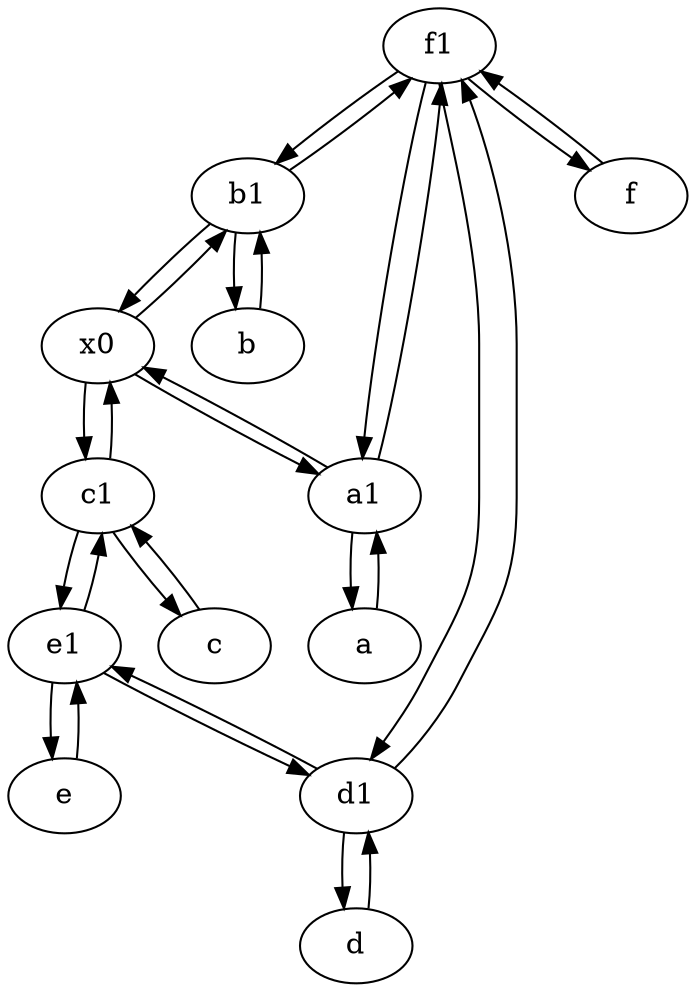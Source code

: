 digraph  {
	f1;
	e [pos="30,50!"];
	d [pos="20,30!"];
	x0;
	c1 [pos="30,15!"];
	b [pos="50,20!"];
	a [pos="40,10!"];
	b1 [pos="45,20!"];
	d1 [pos="25,30!"];
	e1 [pos="25,45!"];
	a1 [pos="40,15!"];
	c [pos="20,10!"];
	f [pos="15,45!"];
	f1 -> a1;
	a1 -> a;
	a1 -> x0;
	e1 -> c1;
	d1 -> d;
	b1 -> b;
	a -> a1;
	c1 -> c;
	c -> c1;
	e -> e1;
	f -> f1;
	b1 -> f1;
	d -> d1;
	c1 -> x0;
	b1 -> x0;
	x0 -> c1;
	x0 -> a1;
	f1 -> d1;
	e1 -> d1;
	a1 -> f1;
	f1 -> b1;
	c1 -> e1;
	e1 -> e;
	b -> b1;
	d1 -> f1;
	f1 -> f;
	x0 -> b1;
	d1 -> e1;

	}